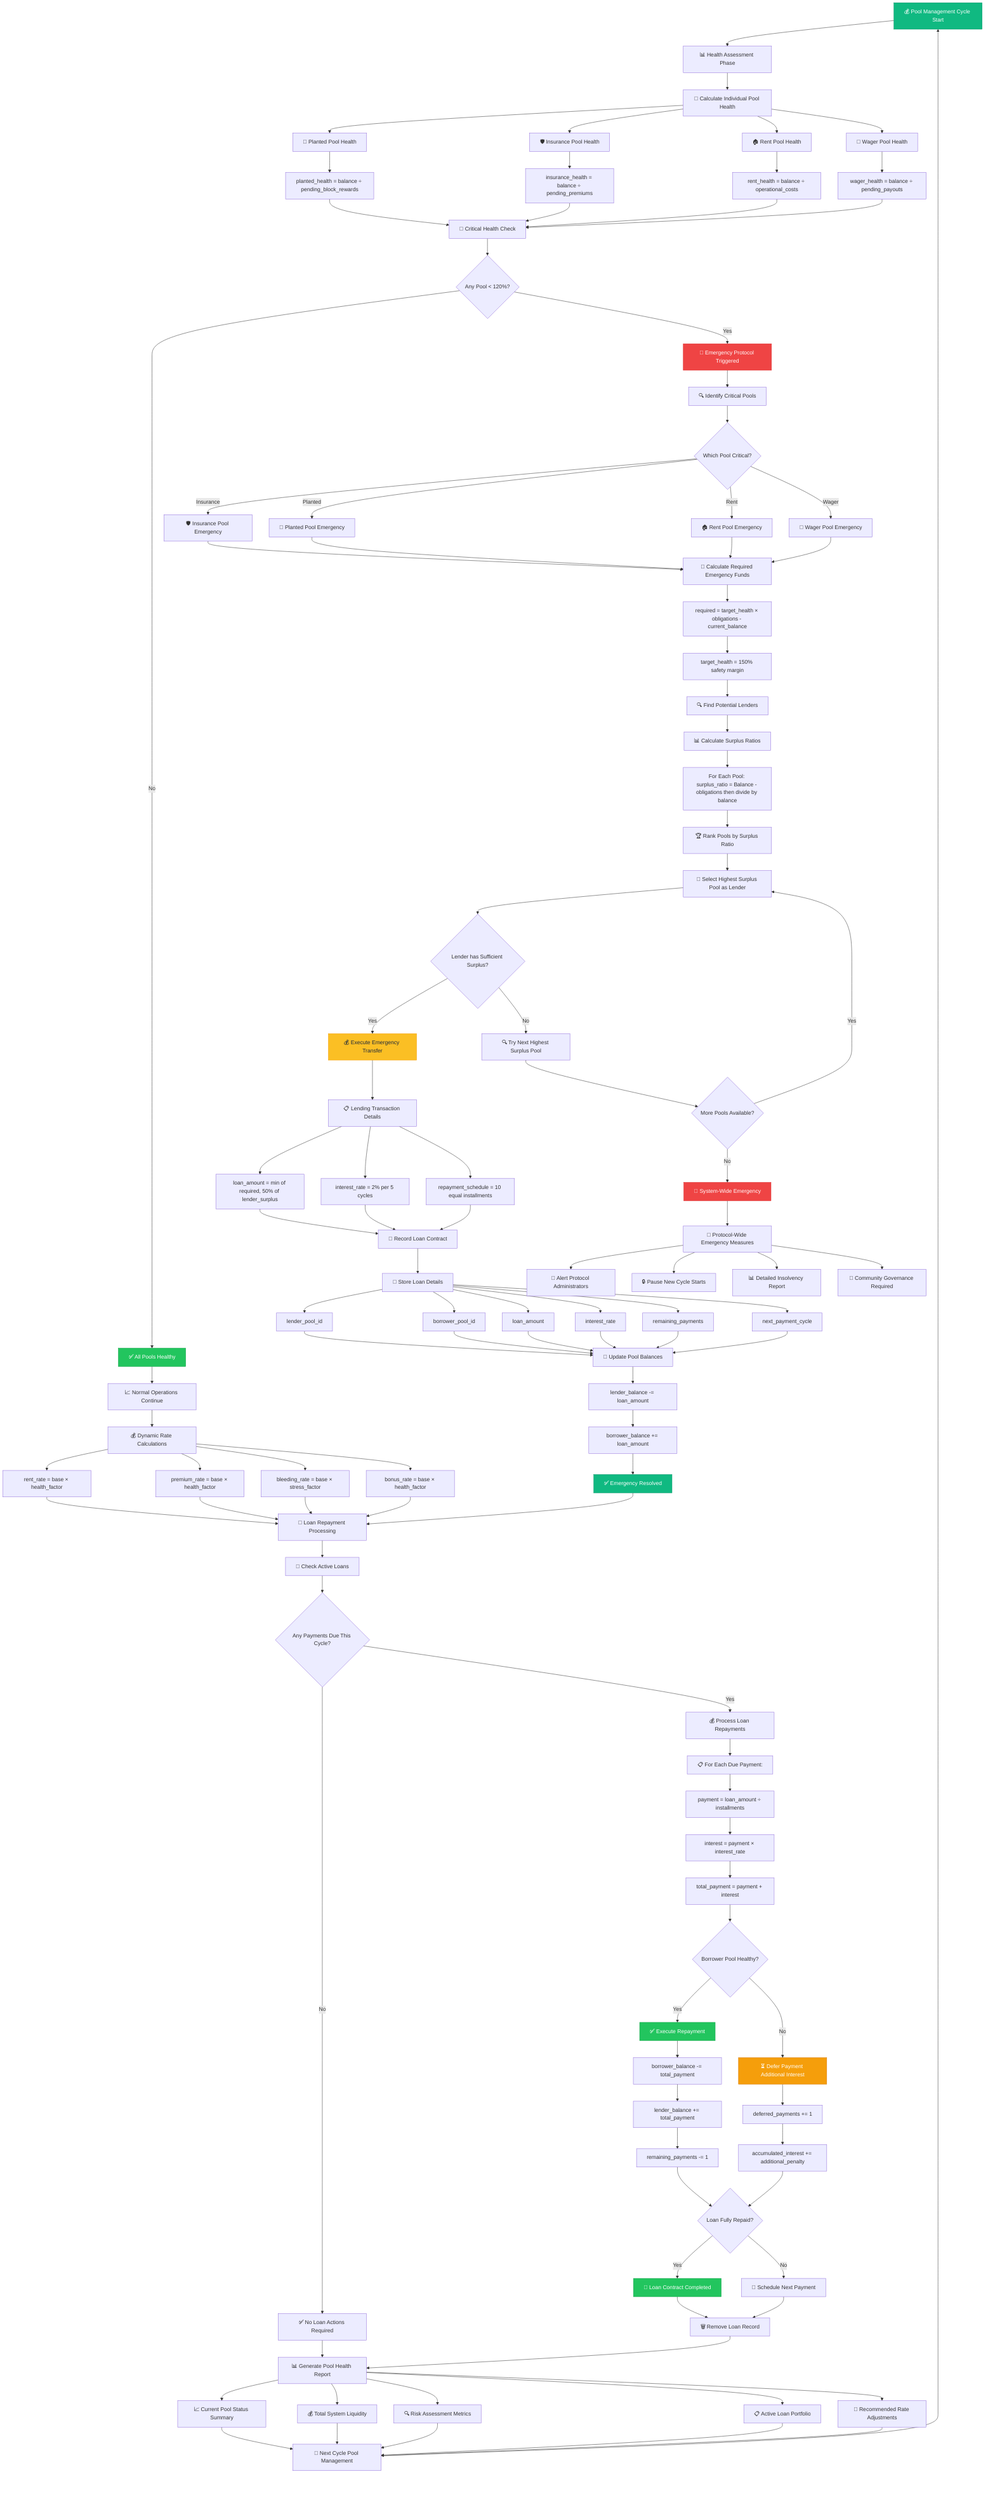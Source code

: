 flowchart TD
    A[💰 Pool Management Cycle Start] --> B[📊 Health Assessment Phase]
    
    B --> C[🏦 Calculate Individual Pool Health]
    C --> C1[🌱 Planted Pool Health]
    C --> C2[🛡️ Insurance Pool Health]  
    C --> C3[🏠 Rent Pool Health]
    C --> C4[🎲 Wager Pool Health]
    
    C1 --> D1[planted_health = balance ÷ pending_block_rewards]
    C2 --> D2[insurance_health = balance ÷ pending_premiums]
    C3 --> D3[rent_health = balance ÷ operational_costs]
    C4 --> D4[wager_health = balance ÷ pending_payouts]
    
    D1 --> E[🚨 Critical Health Check]
    D2 --> E
    D3 --> E
    D4 --> E
    
    E --> F{Any Pool < 120%?}
    F -->|No| G[✅ All Pools Healthy]
    F -->|Yes| H[🚨 Emergency Protocol Triggered]
    
    G --> I[📈 Normal Operations Continue]
    I --> I1[💰 Dynamic Rate Calculations]
    I1 --> I1A[rent_rate = base × health_factor]
    I1 --> I1B[premium_rate = base × health_factor]
    I1 --> I1C[bleeding_rate = base × stress_factor]
    I1 --> I1D[bonus_rate = base × health_factor]
    
    H --> J[🔍 Identify Critical Pools]
    J --> J1{Which Pool Critical?}
    
    J1 -->|Insurance| K1[🛡️ Insurance Pool Emergency]
    J1 -->|Planted| K2[🌱 Planted Pool Emergency]
    J1 -->|Rent| K3[🏠 Rent Pool Emergency]  
    J1 -->|Wager| K4[🎲 Wager Pool Emergency]
    
    K1 --> L[💸 Calculate Required Emergency Funds]
    K2 --> L
    K3 --> L
    K4 --> L
    
    L --> L1[required = target_health × obligations - current_balance]
    L1 --> L2[target_health = 150% safety margin]
    
    L2 --> M[🔍 Find Potential Lenders]
    M --> M1[📊 Calculate Surplus Ratios]
    
    M1 --> M2[For Each Pool: surplus_ratio = Balance - obligations then divide by balance]
    M2 --> M3[🏆 Rank Pools by Surplus Ratio]
    M3 --> N[👑 Select Highest Surplus Pool as Lender]
    
    N --> O{Lender has Sufficient Surplus?}
    O -->|Yes| P[💰 Execute Emergency Transfer]
    O -->|No| Q[🔍 Try Next Highest Surplus Pool]
    
    Q --> R{More Pools Available?}
    R -->|Yes| N
    R -->|No| S[🚨 System-Wide Emergency]
    
    P --> P1[📋 Lending Transaction Details]
    P1 --> P1A[loan_amount = min of required, 50% of lender_surplus]
    P1 --> P1B[interest_rate = 2% per 5 cycles]
    P1 --> P1C[repayment_schedule = 10 equal installments]
    
    P1A --> T[📝 Record Loan Contract]
    P1B --> T
    P1C --> T
    
    T --> T1[💾 Store Loan Details]
    T1 --> T1A[lender_pool_id]
    T1 --> T1B[borrower_pool_id]
    T1 --> T1C[loan_amount]
    T1 --> T1D[interest_rate]
    T1 --> T1E[remaining_payments]
    T1 --> T1F[next_payment_cycle]
    
    T1A --> U[🔄 Update Pool Balances]
    T1B --> U
    T1C --> U
    T1D --> U
    T1E --> U
    T1F --> U
    
    U --> U1[lender_balance -= loan_amount]
    U1 --> U2[borrower_balance += loan_amount]
    U2 --> V[✅ Emergency Resolved]
    
    S --> S1[🚨 Protocol-Wide Emergency Measures]
    S1 --> S1A[📱 Alert Protocol Administrators]
    S1 --> S1B[🔒 Pause New Cycle Starts]
    S1 --> S1C[📊 Detailed Insolvency Report]
    S1 --> S1D[🤝 Community Governance Required]
    
    I1A --> W[🔄 Loan Repayment Processing]
    I1B --> W
    I1C --> W
    I1D --> W
    V --> W
    
    W --> X[📅 Check Active Loans]
    X --> Y{Any Payments Due This Cycle?}
    Y -->|No| Z[✅ No Loan Actions Required]
    Y -->|Yes| AA[💰 Process Loan Repayments]
    
    AA --> AA1[📋 For Each Due Payment:]
    AA1 --> AA2[payment = loan_amount ÷ installments]
    AA2 --> AA3[interest = payment × interest_rate]
    AA3 --> AA4[total_payment = payment + interest]
    
    AA4 --> BB{Borrower Pool Healthy?}
    BB -->|Yes| CC[✅ Execute Repayment]  
    BB -->|No| DD[⏳ Defer Payment Additional Interest]
    
    CC --> CC1[borrower_balance -= total_payment]
    CC1 --> CC2[lender_balance += total_payment]
    CC2 --> CC3[remaining_payments -= 1]
    
    DD --> DD1[deferred_payments += 1]
    DD1 --> DD2[accumulated_interest += additional_penalty]
    
    CC3 --> EE{Loan Fully Repaid?}
    DD2 --> EE
    
    EE -->|Yes| FF[🎉 Loan Contract Completed]
    EE -->|No| GG[📅 Schedule Next Payment]
    
    FF --> HH[🗑️ Remove Loan Record]
    GG --> HH
    
    Z --> II[📊 Generate Pool Health Report]
    HH --> II
    
    II --> II1[📈 Current Pool Status Summary]
    II --> II2[💰 Total System Liquidity]
    II --> II3[🔍 Risk Assessment Metrics]
    II --> II4[📋 Active Loan Portfolio]
    II --> II5[🎯 Recommended Rate Adjustments]
    
    II1 --> JJ[🔄 Next Cycle Pool Management]
    II2 --> JJ
    II3 --> JJ
    II4 --> JJ
    II5 --> JJ
    
    JJ --> A
    
    style A fill:#10b981,stroke:#059669,color:#fff
    style H fill:#ef4444,stroke:#dc2626,color:#fff
    style G fill:#22c55e,stroke:#16a34a,color:#fff
    style P fill:#fbbf24,stroke:#f59e0b,color:#1e293b
    style S fill:#ef4444,stroke:#dc2626,color:#fff
    style V fill:#10b981,stroke:#059669,color:#fff
    style FF fill:#22c55e,stroke:#16a34a,color:#fff
    style CC fill:#22c55e,stroke:#16a34a,color:#fff
    style DD fill:#f59e0b,stroke:#d97706,color:#fff